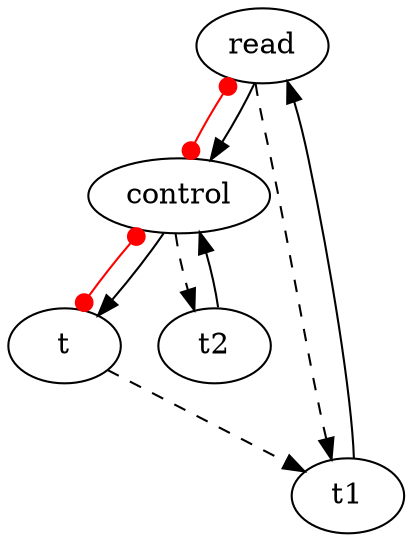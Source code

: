 digraph {
  "read";
  "t";
  "control";
  "t1";
  "t2";
t2 -> control
control -> t2["style"="dashed"]
control -> t["color"="red", "dir"="both", "arrowtail"="dot", "arrowhead"="dot"]
t1 -> read
control -> t
read -> t1["style"="dashed"]
t -> t1["style"="dashed"]
read -> control["color"="red", "dir"="both", "arrowtail"="dot", "arrowhead"="dot"]
read -> control

}
